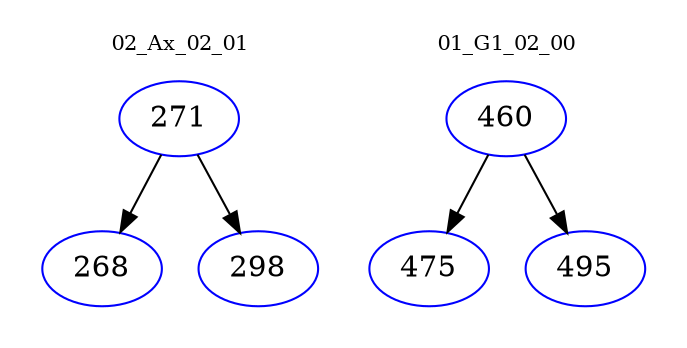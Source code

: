 digraph{
subgraph cluster_0 {
color = white
label = "02_Ax_02_01";
fontsize=10;
T0_271 [label="271", color="blue"]
T0_271 -> T0_268 [color="black"]
T0_268 [label="268", color="blue"]
T0_271 -> T0_298 [color="black"]
T0_298 [label="298", color="blue"]
}
subgraph cluster_1 {
color = white
label = "01_G1_02_00";
fontsize=10;
T1_460 [label="460", color="blue"]
T1_460 -> T1_475 [color="black"]
T1_475 [label="475", color="blue"]
T1_460 -> T1_495 [color="black"]
T1_495 [label="495", color="blue"]
}
}
